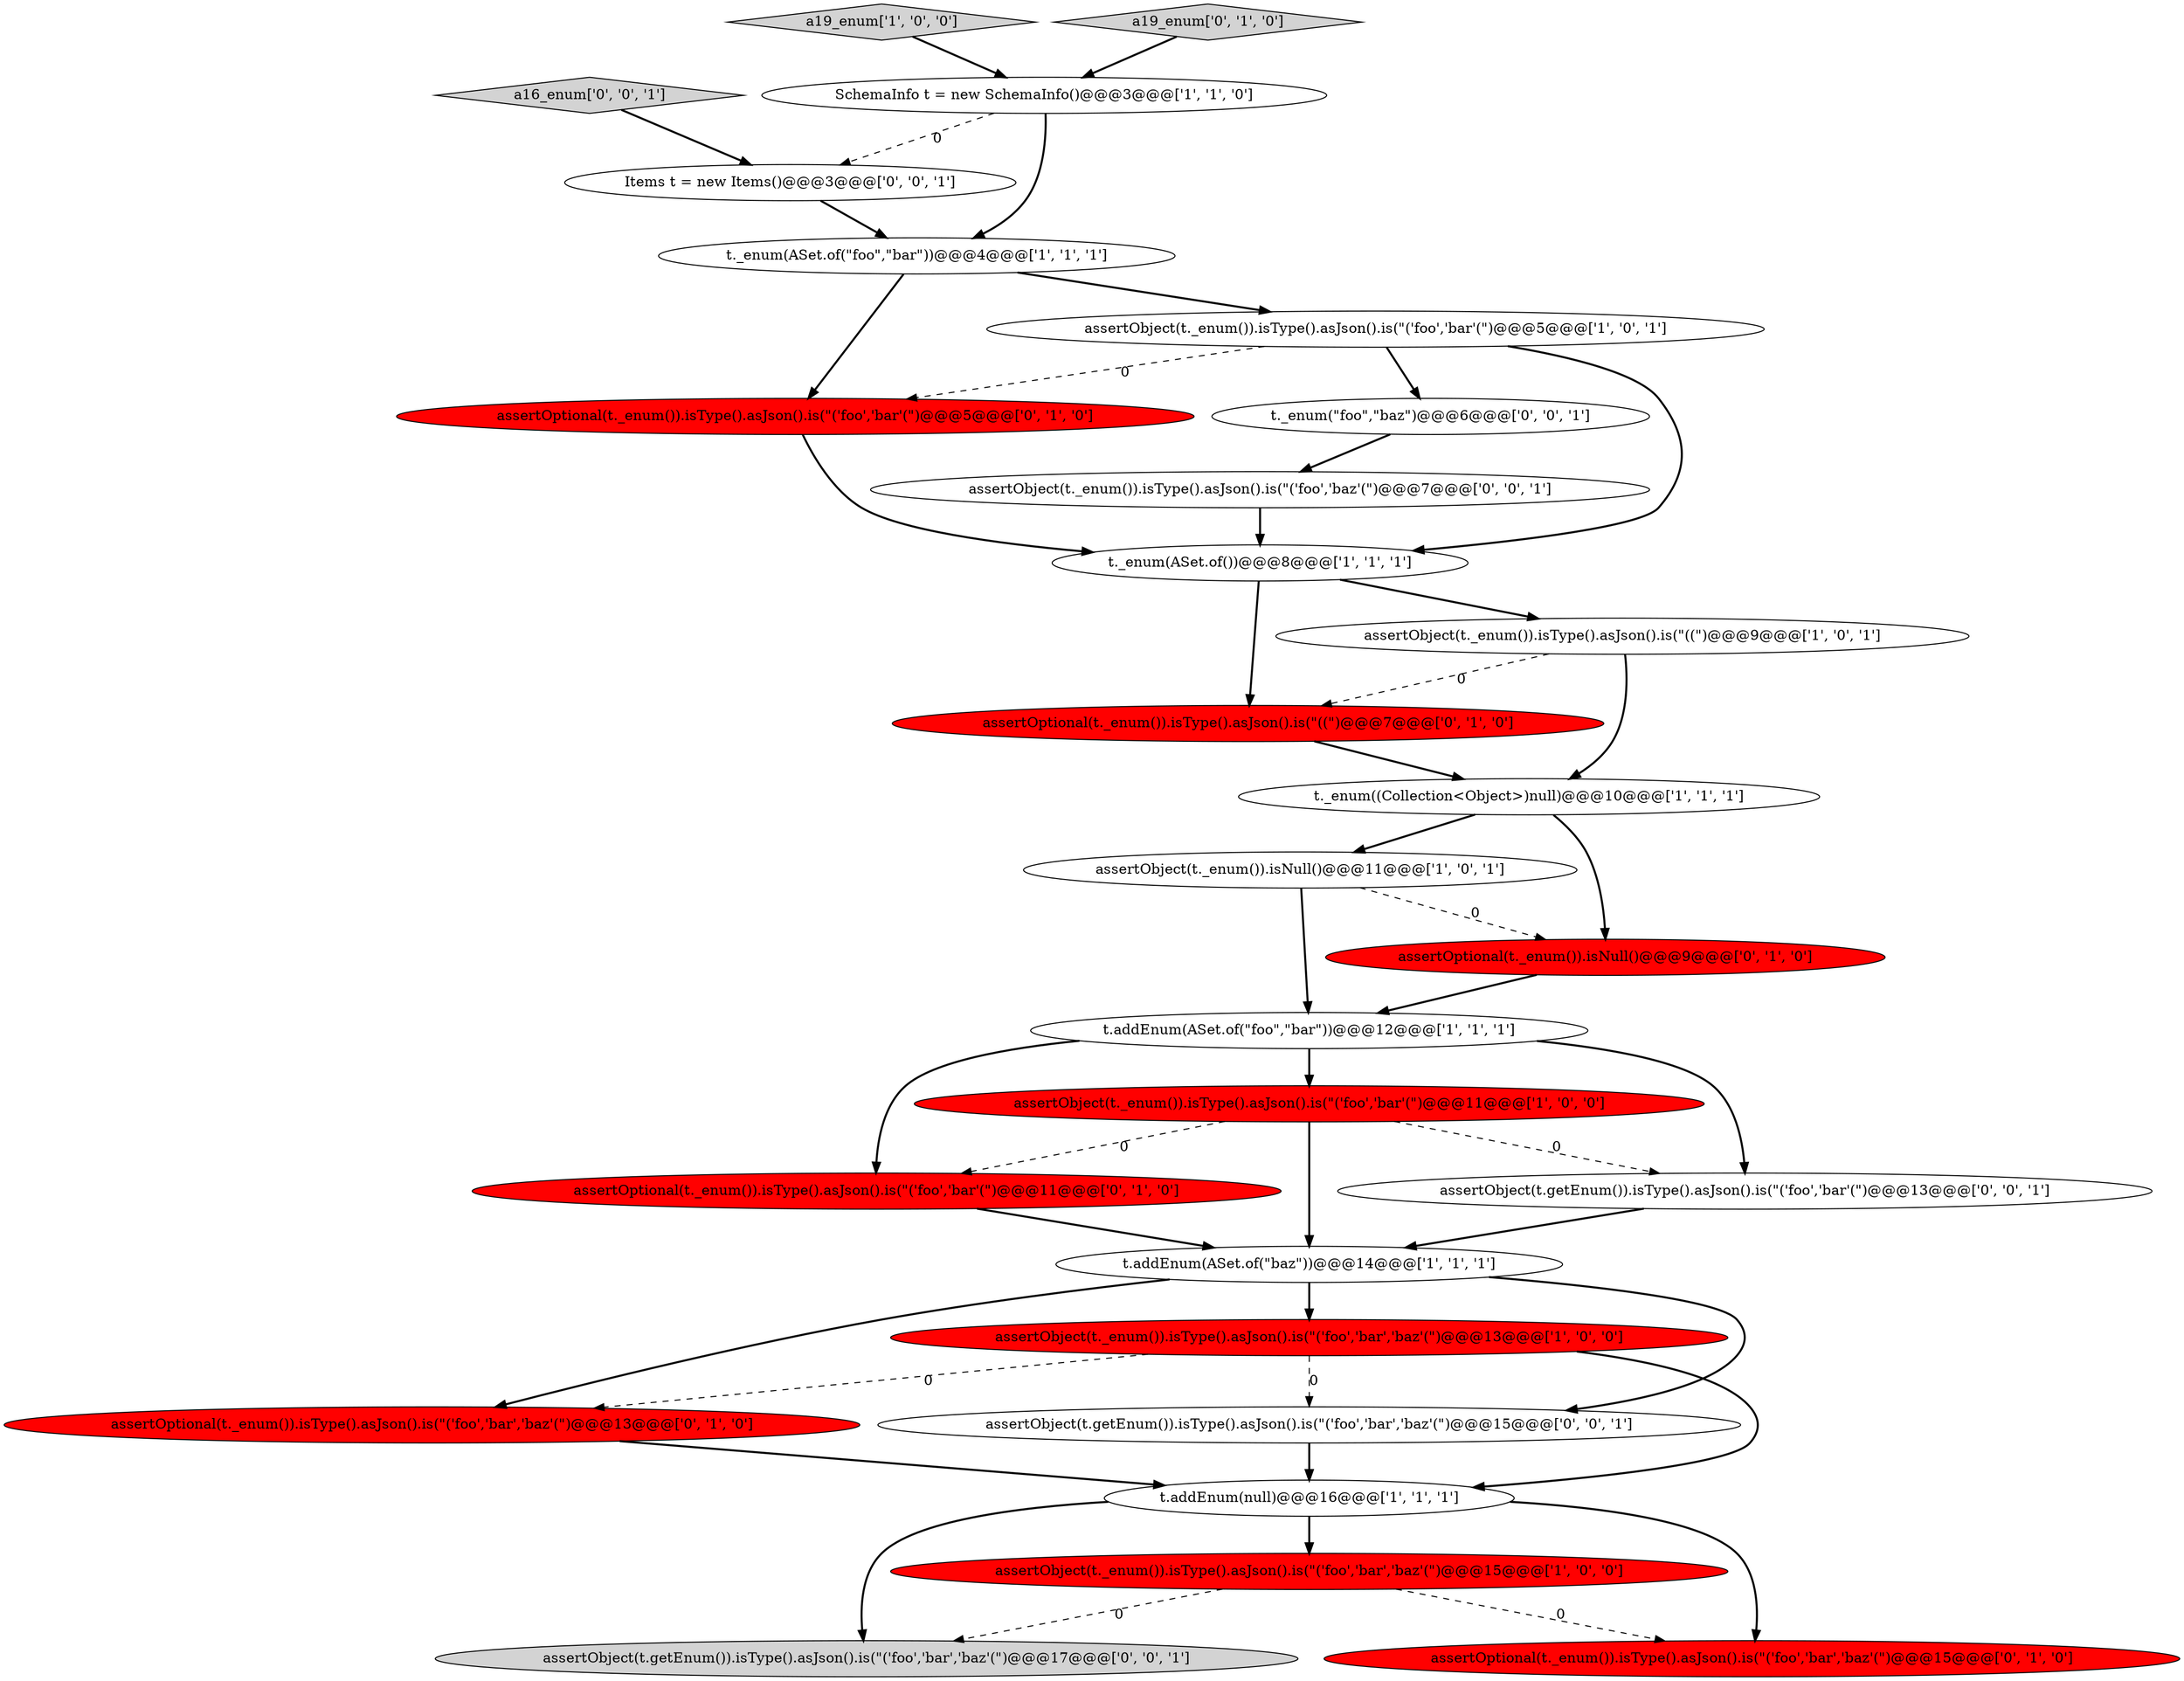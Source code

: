 digraph {
24 [style = filled, label = "t._enum(\"foo\",\"baz\")@@@6@@@['0', '0', '1']", fillcolor = white, shape = ellipse image = "AAA0AAABBB3BBB"];
15 [style = filled, label = "assertOptional(t._enum()).isType().asJson().is(\"('foo','bar'(\")@@@11@@@['0', '1', '0']", fillcolor = red, shape = ellipse image = "AAA1AAABBB2BBB"];
18 [style = filled, label = "assertOptional(t._enum()).isType().asJson().is(\"('foo','bar'(\")@@@5@@@['0', '1', '0']", fillcolor = red, shape = ellipse image = "AAA1AAABBB2BBB"];
12 [style = filled, label = "assertObject(t._enum()).isType().asJson().is(\"('foo','bar','baz'(\")@@@15@@@['1', '0', '0']", fillcolor = red, shape = ellipse image = "AAA1AAABBB1BBB"];
19 [style = filled, label = "assertOptional(t._enum()).isType().asJson().is(\"('foo','bar','baz'(\")@@@13@@@['0', '1', '0']", fillcolor = red, shape = ellipse image = "AAA1AAABBB2BBB"];
21 [style = filled, label = "assertObject(t.getEnum()).isType().asJson().is(\"('foo','bar','baz'(\")@@@17@@@['0', '0', '1']", fillcolor = lightgray, shape = ellipse image = "AAA0AAABBB3BBB"];
0 [style = filled, label = "t.addEnum(ASet.of(\"baz\"))@@@14@@@['1', '1', '1']", fillcolor = white, shape = ellipse image = "AAA0AAABBB1BBB"];
20 [style = filled, label = "assertOptional(t._enum()).isType().asJson().is(\"('foo','bar','baz'(\")@@@15@@@['0', '1', '0']", fillcolor = red, shape = ellipse image = "AAA1AAABBB2BBB"];
22 [style = filled, label = "assertObject(t._enum()).isType().asJson().is(\"('foo','baz'(\")@@@7@@@['0', '0', '1']", fillcolor = white, shape = ellipse image = "AAA0AAABBB3BBB"];
4 [style = filled, label = "t._enum(ASet.of())@@@8@@@['1', '1', '1']", fillcolor = white, shape = ellipse image = "AAA0AAABBB1BBB"];
26 [style = filled, label = "Items t = new Items()@@@3@@@['0', '0', '1']", fillcolor = white, shape = ellipse image = "AAA0AAABBB3BBB"];
7 [style = filled, label = "t.addEnum(null)@@@16@@@['1', '1', '1']", fillcolor = white, shape = ellipse image = "AAA0AAABBB1BBB"];
27 [style = filled, label = "assertObject(t.getEnum()).isType().asJson().is(\"('foo','bar','baz'(\")@@@15@@@['0', '0', '1']", fillcolor = white, shape = ellipse image = "AAA0AAABBB3BBB"];
5 [style = filled, label = "t._enum((Collection<Object>)null)@@@10@@@['1', '1', '1']", fillcolor = white, shape = ellipse image = "AAA0AAABBB1BBB"];
3 [style = filled, label = "assertObject(t._enum()).isType().asJson().is(\"('foo','bar'(\")@@@5@@@['1', '0', '1']", fillcolor = white, shape = ellipse image = "AAA0AAABBB1BBB"];
1 [style = filled, label = "t.addEnum(ASet.of(\"foo\",\"bar\"))@@@12@@@['1', '1', '1']", fillcolor = white, shape = ellipse image = "AAA0AAABBB1BBB"];
10 [style = filled, label = "assertObject(t._enum()).isType().asJson().is(\"('foo','bar','baz'(\")@@@13@@@['1', '0', '0']", fillcolor = red, shape = ellipse image = "AAA1AAABBB1BBB"];
14 [style = filled, label = "assertOptional(t._enum()).isType().asJson().is(\"((\")@@@7@@@['0', '1', '0']", fillcolor = red, shape = ellipse image = "AAA1AAABBB2BBB"];
9 [style = filled, label = "assertObject(t._enum()).isType().asJson().is(\"('foo','bar'(\")@@@11@@@['1', '0', '0']", fillcolor = red, shape = ellipse image = "AAA1AAABBB1BBB"];
11 [style = filled, label = "a19_enum['1', '0', '0']", fillcolor = lightgray, shape = diamond image = "AAA0AAABBB1BBB"];
25 [style = filled, label = "assertObject(t.getEnum()).isType().asJson().is(\"('foo','bar'(\")@@@13@@@['0', '0', '1']", fillcolor = white, shape = ellipse image = "AAA0AAABBB3BBB"];
13 [style = filled, label = "t._enum(ASet.of(\"foo\",\"bar\"))@@@4@@@['1', '1', '1']", fillcolor = white, shape = ellipse image = "AAA0AAABBB1BBB"];
2 [style = filled, label = "assertObject(t._enum()).isType().asJson().is(\"((\")@@@9@@@['1', '0', '1']", fillcolor = white, shape = ellipse image = "AAA0AAABBB1BBB"];
8 [style = filled, label = "assertObject(t._enum()).isNull()@@@11@@@['1', '0', '1']", fillcolor = white, shape = ellipse image = "AAA0AAABBB1BBB"];
16 [style = filled, label = "assertOptional(t._enum()).isNull()@@@9@@@['0', '1', '0']", fillcolor = red, shape = ellipse image = "AAA1AAABBB2BBB"];
23 [style = filled, label = "a16_enum['0', '0', '1']", fillcolor = lightgray, shape = diamond image = "AAA0AAABBB3BBB"];
6 [style = filled, label = "SchemaInfo t = new SchemaInfo()@@@3@@@['1', '1', '0']", fillcolor = white, shape = ellipse image = "AAA0AAABBB1BBB"];
17 [style = filled, label = "a19_enum['0', '1', '0']", fillcolor = lightgray, shape = diamond image = "AAA0AAABBB2BBB"];
25->0 [style = bold, label=""];
5->8 [style = bold, label=""];
4->14 [style = bold, label=""];
8->16 [style = dashed, label="0"];
12->20 [style = dashed, label="0"];
9->0 [style = bold, label=""];
3->24 [style = bold, label=""];
17->6 [style = bold, label=""];
7->12 [style = bold, label=""];
0->19 [style = bold, label=""];
0->27 [style = bold, label=""];
10->19 [style = dashed, label="0"];
1->15 [style = bold, label=""];
3->18 [style = dashed, label="0"];
11->6 [style = bold, label=""];
23->26 [style = bold, label=""];
4->2 [style = bold, label=""];
7->20 [style = bold, label=""];
10->27 [style = dashed, label="0"];
24->22 [style = bold, label=""];
3->4 [style = bold, label=""];
10->7 [style = bold, label=""];
12->21 [style = dashed, label="0"];
26->13 [style = bold, label=""];
1->9 [style = bold, label=""];
22->4 [style = bold, label=""];
5->16 [style = bold, label=""];
8->1 [style = bold, label=""];
0->10 [style = bold, label=""];
18->4 [style = bold, label=""];
13->3 [style = bold, label=""];
2->14 [style = dashed, label="0"];
16->1 [style = bold, label=""];
9->15 [style = dashed, label="0"];
6->26 [style = dashed, label="0"];
15->0 [style = bold, label=""];
6->13 [style = bold, label=""];
27->7 [style = bold, label=""];
9->25 [style = dashed, label="0"];
7->21 [style = bold, label=""];
19->7 [style = bold, label=""];
1->25 [style = bold, label=""];
13->18 [style = bold, label=""];
2->5 [style = bold, label=""];
14->5 [style = bold, label=""];
}
